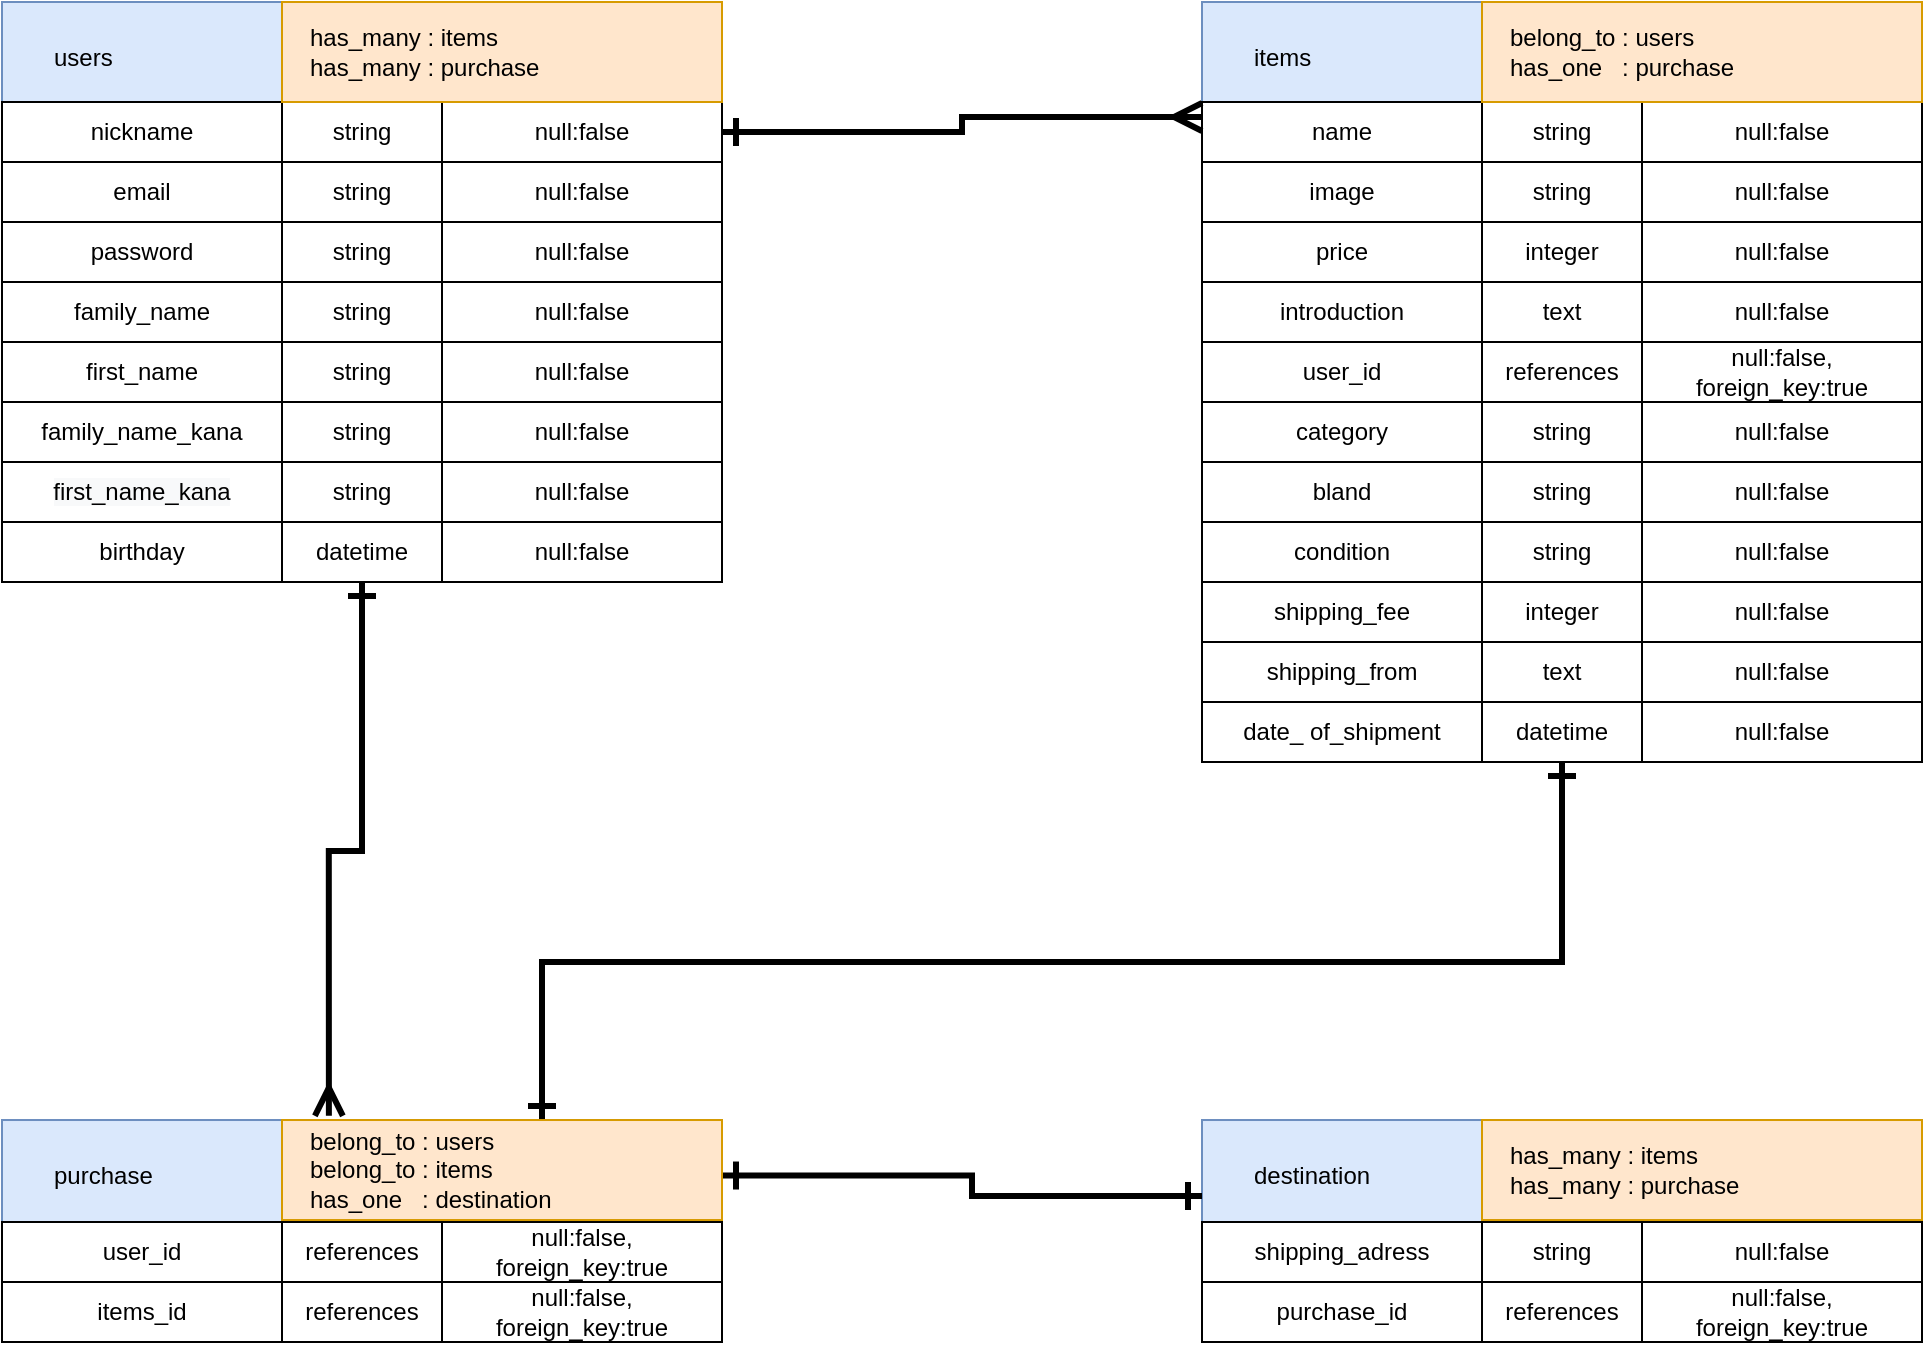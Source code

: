 <mxfile version="12.2.4" pages="1"><diagram id="hETSyfJwfznDguqYFgmY" name="Page-1"><mxGraphModel dx="714" dy="610" grid="1" gridSize="10" guides="1" tooltips="1" connect="1" arrows="1" fold="1" page="1" pageScale="1" pageWidth="1169" pageHeight="827" math="0" shadow="0"><root><mxCell id="0"/><mxCell id="1" parent="0"/><mxCell id="swii_7CvGnuF3cKIF4iK-159" value="&lt;br&gt;　　destination" style="rounded=0;whiteSpace=wrap;html=1;fillColor=#dae8fc;strokeColor=#6c8ebf;verticalAlign=top;align=left;" parent="1" vertex="1"><mxGeometry x="640" y="599.01" width="360" height="110.99" as="geometry"/></mxCell><mxCell id="swii_7CvGnuF3cKIF4iK-164" style="edgeStyle=orthogonalEdgeStyle;rounded=0;orthogonalLoop=1;jettySize=auto;html=1;exitX=1;exitY=0.25;exitDx=0;exitDy=0;startArrow=ERone;startFill=0;startSize=10;endArrow=ERone;endFill=0;endSize=10;strokeWidth=3;" parent="1" source="swii_7CvGnuF3cKIF4iK-54" edge="1"><mxGeometry relative="1" as="geometry"><mxPoint x="640" y="637" as="targetPoint"/><Array as="points"><mxPoint x="525" y="627"/><mxPoint x="525" y="637"/></Array></mxGeometry></mxCell><mxCell id="swii_7CvGnuF3cKIF4iK-54" value="&lt;br&gt;　　purchase" style="rounded=0;whiteSpace=wrap;html=1;fillColor=#dae8fc;strokeColor=#6c8ebf;verticalAlign=top;align=left;" parent="1" vertex="1"><mxGeometry x="40" y="599.01" width="360" height="110.99" as="geometry"/></mxCell><mxCell id="swii_7CvGnuF3cKIF4iK-51" value="&lt;br&gt;　　items" style="rounded=0;whiteSpace=wrap;html=1;fillColor=#dae8fc;strokeColor=#6c8ebf;verticalAlign=top;align=left;" parent="1" vertex="1"><mxGeometry x="640" y="40" width="360" height="380" as="geometry"/></mxCell><mxCell id="swii_7CvGnuF3cKIF4iK-158" style="edgeStyle=orthogonalEdgeStyle;rounded=0;orthogonalLoop=1;jettySize=auto;html=1;exitX=0.5;exitY=1;exitDx=0;exitDy=0;entryX=0.5;entryY=1;entryDx=0;entryDy=0;startArrow=ERone;startFill=0;startSize=10;endArrow=ERone;endFill=0;endSize=10;strokeWidth=3;" parent="1" source="swii_7CvGnuF3cKIF4iK-50" target="swii_7CvGnuF3cKIF4iK-82" edge="1"><mxGeometry relative="1" as="geometry"/></mxCell><mxCell id="swii_7CvGnuF3cKIF4iK-50" value="&lt;br&gt;　　users" style="rounded=0;whiteSpace=wrap;html=1;fillColor=#dae8fc;strokeColor=#6c8ebf;verticalAlign=top;align=left;" parent="1" vertex="1"><mxGeometry x="40" y="40" width="360" height="280" as="geometry"/></mxCell><mxCell id="swii_7CvGnuF3cKIF4iK-6" value="nickname" style="rounded=0;whiteSpace=wrap;html=1;gradientColor=none;" parent="1" vertex="1"><mxGeometry x="40" y="90" width="140" height="30" as="geometry"/></mxCell><mxCell id="swii_7CvGnuF3cKIF4iK-7" value="password" style="rounded=0;whiteSpace=wrap;html=1;gradientColor=none;" parent="1" vertex="1"><mxGeometry x="40" y="150" width="140" height="30" as="geometry"/></mxCell><mxCell id="swii_7CvGnuF3cKIF4iK-8" value="email" style="rounded=0;whiteSpace=wrap;html=1;gradientColor=none;" parent="1" vertex="1"><mxGeometry x="40" y="120" width="140" height="30" as="geometry"/></mxCell><mxCell id="swii_7CvGnuF3cKIF4iK-9" value="family_name" style="rounded=0;whiteSpace=wrap;html=1;gradientColor=none;" parent="1" vertex="1"><mxGeometry x="40" y="180" width="140" height="30" as="geometry"/></mxCell><mxCell id="swii_7CvGnuF3cKIF4iK-10" value="price" style="rounded=0;whiteSpace=wrap;html=1;gradientColor=none;" parent="1" vertex="1"><mxGeometry x="640" y="150" width="140" height="30" as="geometry"/></mxCell><mxCell id="swii_7CvGnuF3cKIF4iK-11" value="name" style="rounded=0;whiteSpace=wrap;html=1;gradientColor=none;" parent="1" vertex="1"><mxGeometry x="640" y="90" width="140" height="30" as="geometry"/></mxCell><mxCell id="swii_7CvGnuF3cKIF4iK-12" value="c&lt;span&gt;ategory&lt;/span&gt;" style="rounded=0;whiteSpace=wrap;html=1;gradientColor=none;" parent="1" vertex="1"><mxGeometry x="640" y="240" width="140" height="30" as="geometry"/></mxCell><mxCell id="swii_7CvGnuF3cKIF4iK-14" value="user_id" style="rounded=0;whiteSpace=wrap;html=1;gradientColor=none;" parent="1" vertex="1"><mxGeometry x="40" y="650" width="140" height="30" as="geometry"/></mxCell><mxCell id="swii_7CvGnuF3cKIF4iK-15" value="items_id" style="rounded=0;whiteSpace=wrap;html=1;gradientColor=none;" parent="1" vertex="1"><mxGeometry x="40" y="680" width="140" height="30" as="geometry"/></mxCell><mxCell id="swii_7CvGnuF3cKIF4iK-25" value="user_id" style="rounded=0;whiteSpace=wrap;html=1;gradientColor=none;" parent="1" vertex="1"><mxGeometry x="640" y="210" width="140" height="30" as="geometry"/></mxCell><mxCell id="swii_7CvGnuF3cKIF4iK-26" value="bland" style="rounded=0;whiteSpace=wrap;html=1;gradientColor=none;" parent="1" vertex="1"><mxGeometry x="640" y="270" width="140" height="30" as="geometry"/></mxCell><mxCell id="swii_7CvGnuF3cKIF4iK-28" value="first_name" style="rounded=0;whiteSpace=wrap;html=1;gradientColor=none;" parent="1" vertex="1"><mxGeometry x="40" y="210" width="140" height="30" as="geometry"/></mxCell><mxCell id="swii_7CvGnuF3cKIF4iK-29" value="family_name_kana" style="rounded=0;whiteSpace=wrap;html=1;gradientColor=none;" parent="1" vertex="1"><mxGeometry x="40" y="240" width="140" height="30" as="geometry"/></mxCell><mxCell id="swii_7CvGnuF3cKIF4iK-30" value="&lt;span style=&quot;color: rgb(0 , 0 , 0) ; font-family: &amp;#34;helvetica&amp;#34; ; font-size: 12px ; font-style: normal ; font-weight: 400 ; letter-spacing: normal ; text-align: center ; text-indent: 0px ; text-transform: none ; word-spacing: 0px ; background-color: rgb(248 , 249 , 250) ; display: inline ; float: none&quot;&gt;first_name_kana&lt;/span&gt;" style="rounded=0;whiteSpace=wrap;html=1;gradientColor=none;" parent="1" vertex="1"><mxGeometry x="40" y="270" width="140" height="30" as="geometry"/></mxCell><mxCell id="swii_7CvGnuF3cKIF4iK-31" value="condition" style="rounded=0;whiteSpace=wrap;html=1;gradientColor=none;" parent="1" vertex="1"><mxGeometry x="640" y="300" width="140" height="30" as="geometry"/></mxCell><mxCell id="swii_7CvGnuF3cKIF4iK-32" value="birthday" style="rounded=0;whiteSpace=wrap;html=1;gradientColor=none;" parent="1" vertex="1"><mxGeometry x="40" y="300" width="140" height="30" as="geometry"/></mxCell><mxCell id="swii_7CvGnuF3cKIF4iK-33" value="image" style="rounded=0;whiteSpace=wrap;html=1;gradientColor=none;" parent="1" vertex="1"><mxGeometry x="640" y="120" width="140" height="30" as="geometry"/></mxCell><mxCell id="swii_7CvGnuF3cKIF4iK-34" value="introduction" style="rounded=0;whiteSpace=wrap;html=1;gradientColor=none;" parent="1" vertex="1"><mxGeometry x="640" y="180" width="140" height="30" as="geometry"/></mxCell><mxCell id="swii_7CvGnuF3cKIF4iK-38" value="shipping_fee" style="rounded=0;whiteSpace=wrap;html=1;gradientColor=none;" parent="1" vertex="1"><mxGeometry x="640" y="330" width="140" height="30" as="geometry"/></mxCell><mxCell id="swii_7CvGnuF3cKIF4iK-39" value="shipping_from" style="rounded=0;whiteSpace=wrap;html=1;gradientColor=none;" parent="1" vertex="1"><mxGeometry x="640" y="360" width="140" height="30" as="geometry"/></mxCell><mxCell id="swii_7CvGnuF3cKIF4iK-40" value="date_ of_shipment" style="rounded=0;whiteSpace=wrap;html=1;gradientColor=none;" parent="1" vertex="1"><mxGeometry x="640" y="390" width="140" height="30" as="geometry"/></mxCell><mxCell id="swii_7CvGnuF3cKIF4iK-64" value="shipping_adress" style="rounded=0;whiteSpace=wrap;html=1;gradientColor=none;" parent="1" vertex="1"><mxGeometry x="640" y="650" width="140" height="30" as="geometry"/></mxCell><mxCell id="swii_7CvGnuF3cKIF4iK-66" value="string" style="rounded=0;whiteSpace=wrap;html=1;gradientColor=none;" parent="1" vertex="1"><mxGeometry x="180" y="90" width="80" height="30" as="geometry"/></mxCell><mxCell id="swii_7CvGnuF3cKIF4iK-163" style="edgeStyle=orthogonalEdgeStyle;rounded=0;orthogonalLoop=1;jettySize=auto;html=1;exitX=1;exitY=0.5;exitDx=0;exitDy=0;entryX=0;entryY=0.25;entryDx=0;entryDy=0;startArrow=ERone;startFill=0;startSize=10;endArrow=ERmany;endFill=0;endSize=10;strokeWidth=3;" parent="1" source="swii_7CvGnuF3cKIF4iK-67" target="swii_7CvGnuF3cKIF4iK-11" edge="1"><mxGeometry relative="1" as="geometry"/></mxCell><mxCell id="swii_7CvGnuF3cKIF4iK-67" value="null:false" style="rounded=0;whiteSpace=wrap;html=1;gradientColor=none;" parent="1" vertex="1"><mxGeometry x="260" y="90" width="140" height="30" as="geometry"/></mxCell><mxCell id="swii_7CvGnuF3cKIF4iK-68" value="string" style="rounded=0;whiteSpace=wrap;html=1;gradientColor=none;" parent="1" vertex="1"><mxGeometry x="180" y="120" width="80" height="30" as="geometry"/></mxCell><mxCell id="swii_7CvGnuF3cKIF4iK-69" value="null:false" style="rounded=0;whiteSpace=wrap;html=1;gradientColor=none;" parent="1" vertex="1"><mxGeometry x="260" y="120" width="140" height="30" as="geometry"/></mxCell><mxCell id="swii_7CvGnuF3cKIF4iK-70" value="string" style="rounded=0;whiteSpace=wrap;html=1;gradientColor=none;" parent="1" vertex="1"><mxGeometry x="180" y="150" width="80" height="30" as="geometry"/></mxCell><mxCell id="swii_7CvGnuF3cKIF4iK-71" value="null:false" style="rounded=0;whiteSpace=wrap;html=1;gradientColor=none;" parent="1" vertex="1"><mxGeometry x="260" y="150" width="140" height="30" as="geometry"/></mxCell><mxCell id="swii_7CvGnuF3cKIF4iK-72" value="string" style="rounded=0;whiteSpace=wrap;html=1;gradientColor=none;" parent="1" vertex="1"><mxGeometry x="180" y="180" width="80" height="30" as="geometry"/></mxCell><mxCell id="swii_7CvGnuF3cKIF4iK-73" value="null:false" style="rounded=0;whiteSpace=wrap;html=1;gradientColor=none;" parent="1" vertex="1"><mxGeometry x="260" y="180" width="140" height="30" as="geometry"/></mxCell><mxCell id="swii_7CvGnuF3cKIF4iK-76" value="string" style="rounded=0;whiteSpace=wrap;html=1;gradientColor=none;" parent="1" vertex="1"><mxGeometry x="180" y="210" width="80" height="30" as="geometry"/></mxCell><mxCell id="swii_7CvGnuF3cKIF4iK-77" value="null:false" style="rounded=0;whiteSpace=wrap;html=1;gradientColor=none;" parent="1" vertex="1"><mxGeometry x="260" y="210" width="140" height="30" as="geometry"/></mxCell><mxCell id="swii_7CvGnuF3cKIF4iK-78" value="string" style="rounded=0;whiteSpace=wrap;html=1;gradientColor=none;" parent="1" vertex="1"><mxGeometry x="180" y="240" width="80" height="30" as="geometry"/></mxCell><mxCell id="swii_7CvGnuF3cKIF4iK-79" value="null:false" style="rounded=0;whiteSpace=wrap;html=1;gradientColor=none;" parent="1" vertex="1"><mxGeometry x="260" y="240" width="140" height="30" as="geometry"/></mxCell><mxCell id="swii_7CvGnuF3cKIF4iK-80" value="null:false" style="rounded=0;whiteSpace=wrap;html=1;gradientColor=none;" parent="1" vertex="1"><mxGeometry x="260" y="270" width="140" height="30" as="geometry"/></mxCell><mxCell id="swii_7CvGnuF3cKIF4iK-81" value="string" style="rounded=0;whiteSpace=wrap;html=1;gradientColor=none;" parent="1" vertex="1"><mxGeometry x="180" y="270" width="80" height="30" as="geometry"/></mxCell><mxCell id="swii_7CvGnuF3cKIF4iK-161" style="edgeStyle=orthogonalEdgeStyle;rounded=0;orthogonalLoop=1;jettySize=auto;html=1;exitX=0.5;exitY=1;exitDx=0;exitDy=0;entryX=0.454;entryY=-0.019;entryDx=0;entryDy=0;entryPerimeter=0;startArrow=ERone;startFill=0;startSize=10;endArrow=ERmany;endFill=0;endSize=10;strokeWidth=3;" parent="1" source="swii_7CvGnuF3cKIF4iK-82" target="swii_7CvGnuF3cKIF4iK-54" edge="1"><mxGeometry relative="1" as="geometry"/></mxCell><mxCell id="swii_7CvGnuF3cKIF4iK-82" value="datetime" style="rounded=0;whiteSpace=wrap;html=1;gradientColor=none;" parent="1" vertex="1"><mxGeometry x="180" y="300" width="80" height="30" as="geometry"/></mxCell><mxCell id="swii_7CvGnuF3cKIF4iK-83" value="null:false" style="rounded=0;whiteSpace=wrap;html=1;gradientColor=none;" parent="1" vertex="1"><mxGeometry x="260" y="300" width="140" height="30" as="geometry"/></mxCell><mxCell id="swii_7CvGnuF3cKIF4iK-92" value="references" style="rounded=0;whiteSpace=wrap;html=1;gradientColor=none;" parent="1" vertex="1"><mxGeometry x="180" y="650" width="80" height="30" as="geometry"/></mxCell><mxCell id="swii_7CvGnuF3cKIF4iK-93" value="null:false, &lt;br&gt;foreign_key:true" style="rounded=0;whiteSpace=wrap;html=1;gradientColor=none;" parent="1" vertex="1"><mxGeometry x="260" y="650" width="140" height="30" as="geometry"/></mxCell><mxCell id="swii_7CvGnuF3cKIF4iK-96" value="references" style="rounded=0;whiteSpace=wrap;html=1;gradientColor=none;" parent="1" vertex="1"><mxGeometry x="180" y="680" width="80" height="30" as="geometry"/></mxCell><mxCell id="swii_7CvGnuF3cKIF4iK-97" value="null:false, &lt;br&gt;foreign_key:true" style="rounded=0;whiteSpace=wrap;html=1;gradientColor=none;" parent="1" vertex="1"><mxGeometry x="260" y="680" width="140" height="30" as="geometry"/></mxCell><mxCell id="swii_7CvGnuF3cKIF4iK-98" value="string" style="rounded=0;whiteSpace=wrap;html=1;gradientColor=none;" parent="1" vertex="1"><mxGeometry x="780" y="650" width="80" height="30" as="geometry"/></mxCell><mxCell id="swii_7CvGnuF3cKIF4iK-99" value="null:false" style="rounded=0;whiteSpace=wrap;html=1;gradientColor=none;" parent="1" vertex="1"><mxGeometry x="860" y="650" width="140" height="30" as="geometry"/></mxCell><mxCell id="swii_7CvGnuF3cKIF4iK-100" value="string" style="rounded=0;whiteSpace=wrap;html=1;gradientColor=none;" parent="1" vertex="1"><mxGeometry x="780" y="90" width="80" height="30" as="geometry"/></mxCell><mxCell id="swii_7CvGnuF3cKIF4iK-101" value="null:false" style="rounded=0;whiteSpace=wrap;html=1;gradientColor=none;" parent="1" vertex="1"><mxGeometry x="860" y="90" width="140" height="30" as="geometry"/></mxCell><mxCell id="swii_7CvGnuF3cKIF4iK-104" value="text" style="rounded=0;whiteSpace=wrap;html=1;gradientColor=none;" parent="1" vertex="1"><mxGeometry x="780" y="180" width="80" height="30" as="geometry"/></mxCell><mxCell id="swii_7CvGnuF3cKIF4iK-105" value="null:false" style="rounded=0;whiteSpace=wrap;html=1;gradientColor=none;" parent="1" vertex="1"><mxGeometry x="860" y="150" width="140" height="30" as="geometry"/></mxCell><mxCell id="swii_7CvGnuF3cKIF4iK-106" value="null:false" style="rounded=0;whiteSpace=wrap;html=1;gradientColor=none;" parent="1" vertex="1"><mxGeometry x="860" y="180" width="140" height="30" as="geometry"/></mxCell><mxCell id="swii_7CvGnuF3cKIF4iK-107" value="integer" style="rounded=0;whiteSpace=wrap;html=1;gradientColor=none;" parent="1" vertex="1"><mxGeometry x="780" y="150" width="80" height="30" as="geometry"/></mxCell><mxCell id="swii_7CvGnuF3cKIF4iK-110" value="null:false" style="rounded=0;whiteSpace=wrap;html=1;gradientColor=none;" parent="1" vertex="1"><mxGeometry x="860" y="240" width="140" height="30" as="geometry"/></mxCell><mxCell id="swii_7CvGnuF3cKIF4iK-111" value="string" style="rounded=0;whiteSpace=wrap;html=1;gradientColor=none;" parent="1" vertex="1"><mxGeometry x="780" y="270" width="80" height="30" as="geometry"/></mxCell><mxCell id="swii_7CvGnuF3cKIF4iK-112" value="string" style="rounded=0;whiteSpace=wrap;html=1;gradientColor=none;" parent="1" vertex="1"><mxGeometry x="780" y="240" width="80" height="30" as="geometry"/></mxCell><mxCell id="swii_7CvGnuF3cKIF4iK-113" value="null:false" style="rounded=0;whiteSpace=wrap;html=1;gradientColor=none;" parent="1" vertex="1"><mxGeometry x="860" y="270" width="140" height="30" as="geometry"/></mxCell><mxCell id="swii_7CvGnuF3cKIF4iK-114" value="null:false" style="rounded=0;whiteSpace=wrap;html=1;gradientColor=none;" parent="1" vertex="1"><mxGeometry x="860" y="300" width="140" height="30" as="geometry"/></mxCell><mxCell id="swii_7CvGnuF3cKIF4iK-115" value="null:false" style="rounded=0;whiteSpace=wrap;html=1;gradientColor=none;" parent="1" vertex="1"><mxGeometry x="860" y="330" width="140" height="30" as="geometry"/></mxCell><mxCell id="swii_7CvGnuF3cKIF4iK-116" value="integer" style="rounded=0;whiteSpace=wrap;html=1;gradientColor=none;" parent="1" vertex="1"><mxGeometry x="780" y="330" width="80" height="30" as="geometry"/></mxCell><mxCell id="swii_7CvGnuF3cKIF4iK-117" value="string" style="rounded=0;whiteSpace=wrap;html=1;gradientColor=none;" parent="1" vertex="1"><mxGeometry x="780" y="300" width="80" height="30" as="geometry"/></mxCell><mxCell id="swii_7CvGnuF3cKIF4iK-118" value="text" style="rounded=0;whiteSpace=wrap;html=1;gradientColor=none;" parent="1" vertex="1"><mxGeometry x="780" y="360" width="80" height="30" as="geometry"/></mxCell><mxCell id="swii_7CvGnuF3cKIF4iK-119" value="null:false" style="rounded=0;whiteSpace=wrap;html=1;gradientColor=none;" parent="1" vertex="1"><mxGeometry x="860" y="360" width="140" height="30" as="geometry"/></mxCell><mxCell id="swii_7CvGnuF3cKIF4iK-120" value="null:false" style="rounded=0;whiteSpace=wrap;html=1;gradientColor=none;" parent="1" vertex="1"><mxGeometry x="860" y="390" width="140" height="30" as="geometry"/></mxCell><mxCell id="swii_7CvGnuF3cKIF4iK-121" value="datetime" style="rounded=0;whiteSpace=wrap;html=1;gradientColor=none;" parent="1" vertex="1"><mxGeometry x="780" y="390" width="80" height="30" as="geometry"/></mxCell><mxCell id="swii_7CvGnuF3cKIF4iK-122" value="null:false, &lt;br&gt;foreign_key:true" style="rounded=0;whiteSpace=wrap;html=1;gradientColor=none;" parent="1" vertex="1"><mxGeometry x="860" y="210" width="140" height="30" as="geometry"/></mxCell><mxCell id="swii_7CvGnuF3cKIF4iK-123" value="references" style="rounded=0;whiteSpace=wrap;html=1;gradientColor=none;" parent="1" vertex="1"><mxGeometry x="780" y="210" width="80" height="30" as="geometry"/></mxCell><mxCell id="swii_7CvGnuF3cKIF4iK-124" value="null:false" style="rounded=0;whiteSpace=wrap;html=1;gradientColor=none;" parent="1" vertex="1"><mxGeometry x="860" y="120" width="140" height="30" as="geometry"/></mxCell><mxCell id="swii_7CvGnuF3cKIF4iK-125" value="string" style="rounded=0;whiteSpace=wrap;html=1;gradientColor=none;" parent="1" vertex="1"><mxGeometry x="780" y="120" width="80" height="30" as="geometry"/></mxCell><mxCell id="swii_7CvGnuF3cKIF4iK-157" style="edgeStyle=orthogonalEdgeStyle;rounded=0;orthogonalLoop=1;jettySize=auto;html=1;exitX=0.5;exitY=1;exitDx=0;exitDy=0;entryX=0.75;entryY=0;entryDx=0;entryDy=0;startArrow=ERone;startFill=0;startSize=10;endArrow=ERone;endFill=0;endSize=10;strokeWidth=3;" parent="1" source="swii_7CvGnuF3cKIF4iK-121" target="swii_7CvGnuF3cKIF4iK-54" edge="1"><mxGeometry relative="1" as="geometry"><mxPoint x="820" y="450" as="sourcePoint"/><Array as="points"><mxPoint x="820" y="520"/><mxPoint x="310" y="520"/></Array></mxGeometry></mxCell><mxCell id="swii_7CvGnuF3cKIF4iK-167" value="purchase_id" style="rounded=0;whiteSpace=wrap;html=1;gradientColor=none;" parent="1" vertex="1"><mxGeometry x="640" y="680" width="140" height="30" as="geometry"/></mxCell><mxCell id="swii_7CvGnuF3cKIF4iK-168" value="references" style="rounded=0;whiteSpace=wrap;html=1;gradientColor=none;" parent="1" vertex="1"><mxGeometry x="780" y="680" width="80" height="30" as="geometry"/></mxCell><mxCell id="swii_7CvGnuF3cKIF4iK-169" value="null:false, &lt;br&gt;foreign_key:true" style="rounded=0;whiteSpace=wrap;html=1;gradientColor=none;" parent="1" vertex="1"><mxGeometry x="860" y="680" width="140" height="30" as="geometry"/></mxCell><mxCell id="swii_7CvGnuF3cKIF4iK-170" value="　has_many : items&lt;br&gt;　has_many : purchase" style="rounded=0;whiteSpace=wrap;html=1;fillColor=#ffe6cc;strokeColor=#d79b00;align=left;" parent="1" vertex="1"><mxGeometry x="180" y="40" width="220" height="50" as="geometry"/></mxCell><mxCell id="swii_7CvGnuF3cKIF4iK-171" value="　belong_to : users&amp;nbsp;&lt;br&gt;　has_one&amp;nbsp; &amp;nbsp;: purchase" style="rounded=0;whiteSpace=wrap;html=1;fillColor=#ffe6cc;strokeColor=#d79b00;align=left;" parent="1" vertex="1"><mxGeometry x="780" y="40" width="220" height="50" as="geometry"/></mxCell><mxCell id="swii_7CvGnuF3cKIF4iK-172" value="　belong_to : users&lt;br&gt;　belong_to : items&lt;br&gt;　has_one&amp;nbsp; &amp;nbsp;: destination" style="rounded=0;whiteSpace=wrap;html=1;fillColor=#ffe6cc;strokeColor=#d79b00;align=left;" parent="1" vertex="1"><mxGeometry x="180" y="599.01" width="220" height="50" as="geometry"/></mxCell><mxCell id="swii_7CvGnuF3cKIF4iK-173" value="　has_many : items&lt;br&gt;　has_many : purchase" style="rounded=0;whiteSpace=wrap;html=1;fillColor=#ffe6cc;strokeColor=#d79b00;align=left;" parent="1" vertex="1"><mxGeometry x="780" y="599.01" width="220" height="50" as="geometry"/></mxCell></root></mxGraphModel></diagram></mxfile>